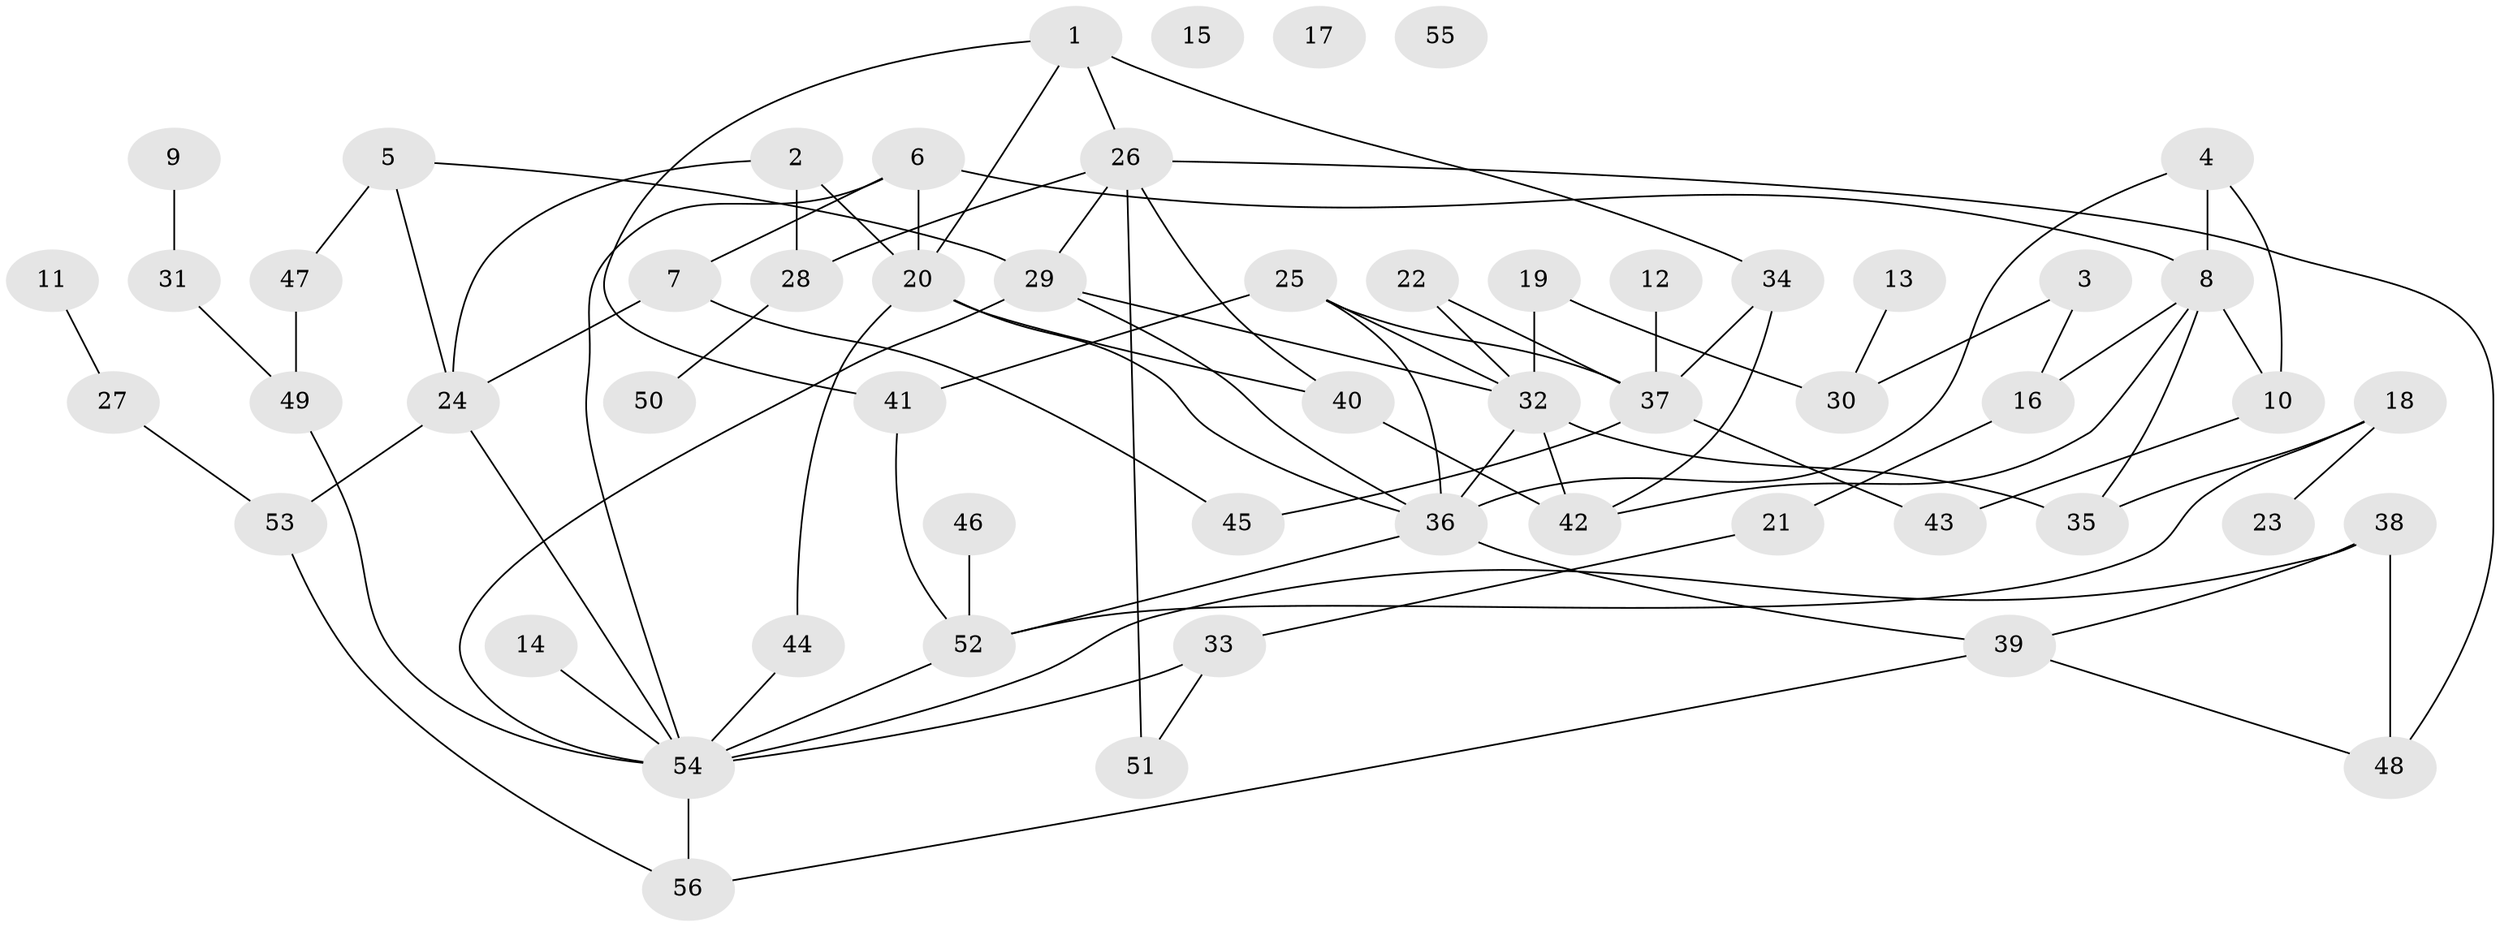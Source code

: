// coarse degree distribution, {4: 0.07894736842105263, 6: 0.10526315789473684, 3: 0.21052631578947367, 5: 0.05263157894736842, 1: 0.15789473684210525, 2: 0.21052631578947367, 0: 0.07894736842105263, 7: 0.02631578947368421, 8: 0.02631578947368421, 9: 0.02631578947368421, 10: 0.02631578947368421}
// Generated by graph-tools (version 1.1) at 2025/23/03/03/25 07:23:29]
// undirected, 56 vertices, 85 edges
graph export_dot {
graph [start="1"]
  node [color=gray90,style=filled];
  1;
  2;
  3;
  4;
  5;
  6;
  7;
  8;
  9;
  10;
  11;
  12;
  13;
  14;
  15;
  16;
  17;
  18;
  19;
  20;
  21;
  22;
  23;
  24;
  25;
  26;
  27;
  28;
  29;
  30;
  31;
  32;
  33;
  34;
  35;
  36;
  37;
  38;
  39;
  40;
  41;
  42;
  43;
  44;
  45;
  46;
  47;
  48;
  49;
  50;
  51;
  52;
  53;
  54;
  55;
  56;
  1 -- 20;
  1 -- 26;
  1 -- 34;
  1 -- 41;
  2 -- 20;
  2 -- 24;
  2 -- 28;
  3 -- 16;
  3 -- 30;
  4 -- 8;
  4 -- 10;
  4 -- 36;
  5 -- 24;
  5 -- 29;
  5 -- 47;
  6 -- 7;
  6 -- 8;
  6 -- 20;
  6 -- 54;
  7 -- 24;
  7 -- 45;
  8 -- 10;
  8 -- 16;
  8 -- 35;
  8 -- 42;
  9 -- 31;
  10 -- 43;
  11 -- 27;
  12 -- 37;
  13 -- 30;
  14 -- 54;
  16 -- 21;
  18 -- 23;
  18 -- 35;
  18 -- 52;
  19 -- 30;
  19 -- 32;
  20 -- 36;
  20 -- 40;
  20 -- 44;
  21 -- 33;
  22 -- 32;
  22 -- 37;
  24 -- 53;
  24 -- 54;
  25 -- 32;
  25 -- 36;
  25 -- 37;
  25 -- 41;
  26 -- 28;
  26 -- 29;
  26 -- 40;
  26 -- 48;
  26 -- 51;
  27 -- 53;
  28 -- 50;
  29 -- 32;
  29 -- 36;
  29 -- 54;
  31 -- 49;
  32 -- 35;
  32 -- 36;
  32 -- 42;
  33 -- 51;
  33 -- 54;
  34 -- 37;
  34 -- 42;
  36 -- 39;
  36 -- 52;
  37 -- 43;
  37 -- 45;
  38 -- 39;
  38 -- 48;
  38 -- 54;
  39 -- 48;
  39 -- 56;
  40 -- 42;
  41 -- 52;
  44 -- 54;
  46 -- 52;
  47 -- 49;
  49 -- 54;
  52 -- 54;
  53 -- 56;
  54 -- 56;
}
